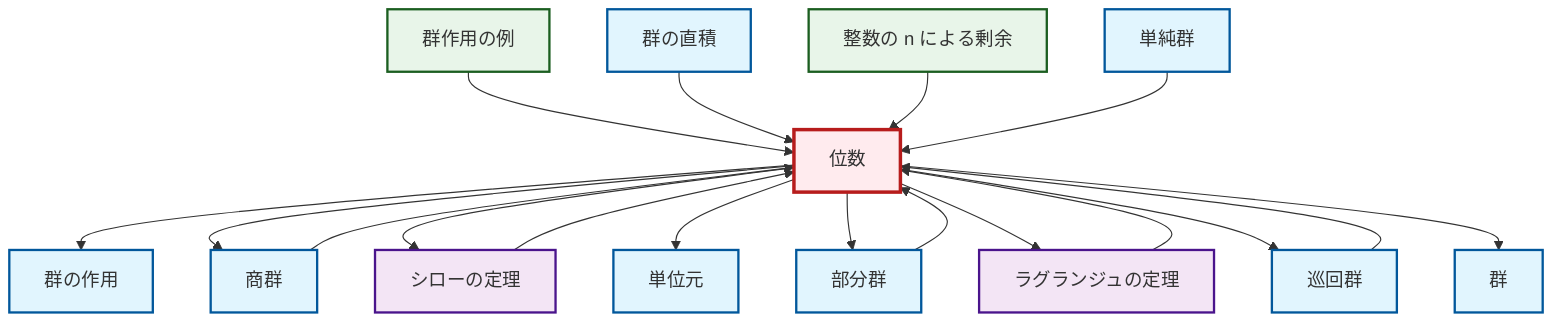 graph TD
    classDef definition fill:#e1f5fe,stroke:#01579b,stroke-width:2px
    classDef theorem fill:#f3e5f5,stroke:#4a148c,stroke-width:2px
    classDef axiom fill:#fff3e0,stroke:#e65100,stroke-width:2px
    classDef example fill:#e8f5e9,stroke:#1b5e20,stroke-width:2px
    classDef current fill:#ffebee,stroke:#b71c1c,stroke-width:3px
    ex-group-action-examples["群作用の例"]:::example
    ex-quotient-integers-mod-n["整数の n による剰余"]:::example
    def-identity-element["単位元"]:::definition
    def-subgroup["部分群"]:::definition
    def-direct-product["群の直積"]:::definition
    def-simple-group["単純群"]:::definition
    def-group["群"]:::definition
    def-quotient-group["商群"]:::definition
    def-cyclic-group["巡回群"]:::definition
    def-order["位数"]:::definition
    thm-lagrange["ラグランジュの定理"]:::theorem
    thm-sylow["シローの定理"]:::theorem
    def-group-action["群の作用"]:::definition
    ex-group-action-examples --> def-order
    def-order --> def-group-action
    def-order --> def-quotient-group
    def-order --> thm-sylow
    def-direct-product --> def-order
    def-subgroup --> def-order
    def-quotient-group --> def-order
    def-order --> def-identity-element
    thm-lagrange --> def-order
    def-cyclic-group --> def-order
    thm-sylow --> def-order
    ex-quotient-integers-mod-n --> def-order
    def-order --> def-subgroup
    def-order --> thm-lagrange
    def-order --> def-cyclic-group
    def-order --> def-group
    def-simple-group --> def-order
    class def-order current